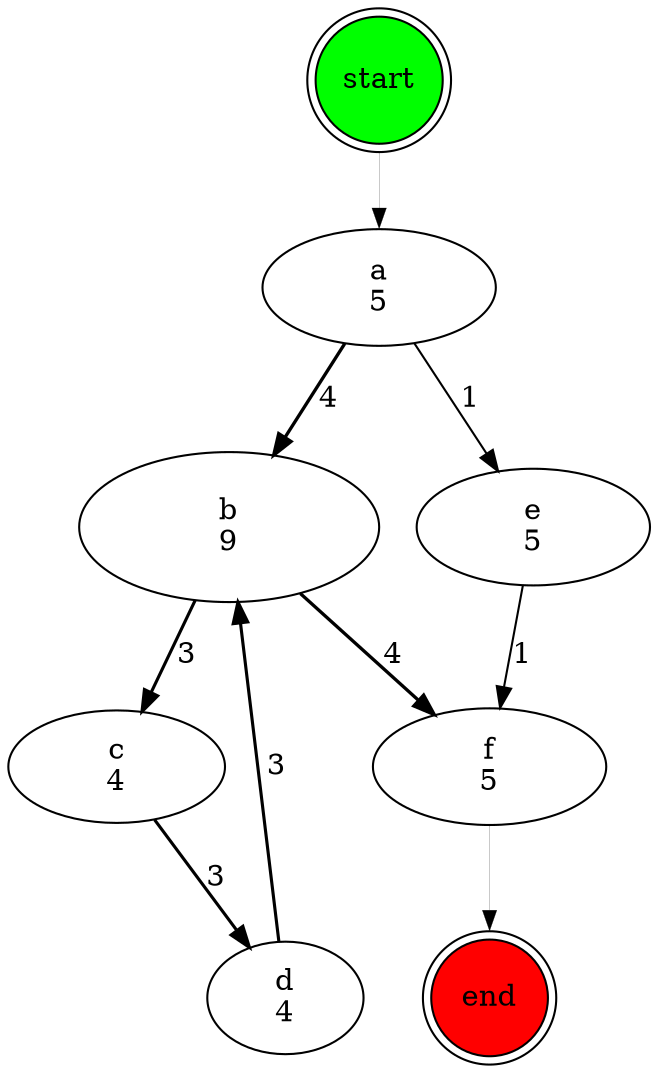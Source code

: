 digraph {
	graph [bb="0,0,309,491.39"];
	node [label="\N"];
	a	[height=0.77778,
		label="a
5",
		pos="180,365.1",
		width=1.5556];
	b	[height=1,
		label="b
9",
		pos="107,250.1",
		width=2];
	a -> b	[label=4,
		lp="154.5,311.6",
		penwidth=1.6,
		pos="e,128.66,284.62 163.25,338.17 154.91,325.25 144.59,309.28 135.08,294.56"];
	e	[height=0.77778,
		label="e
5",
		pos="253,250.1",
		width=1.5556];
	a -> e	[label=1,
		lp="221.5,311.6",
		penwidth=1.0,
		pos="e,236.33,276.9 196.75,338.17 206.76,322.67 219.62,302.77 230.51,285.91"];
	f	[height=0.77778,
		label="f
5",
		pos="230,135.1",
		width=1.5556];
	b -> f	[label=4,
		lp="183.5,188.6",
		penwidth=1.6,
		pos="e,203.98,160 140.94,217.92 157.89,202.34 178.37,183.53 195.41,167.87"];
	c	[height=0.74639,
		label="c
4",
		pos="52,135.1",
		width=1.4444];
	b -> c	[label=3,
		lp="85.5,188.6",
		penwidth=1.5,
		pos="e,64.227,161.22 90.349,214.89 83.713,201.25 76.073,185.55 69.367,171.78"];
	e -> f	[label=1,
		lp="245.5,188.6",
		penwidth=1.0,
		pos="e,235.52,163.2 247.43,221.74 244.49,207.31 240.84,189.38 237.65,173.66"];
	end	[fillcolor=red,
		height=0.77911,
		pos="230,28.048",
		shape=doublecircle,
		style=filled,
		width=0.77911];
	f -> end	[penwidth=0.1,
		pos="e,230,56.602 230,106.77 230,94.465 230,79.743 230,66.437"];
	d	[height=0.74639,
		label="d
4",
		pos="130,28.048",
		width=1.04];
	c -> d	[label=3,
		lp="99.5,81.596",
		penwidth=1.5,
		pos="e,112.01,53.28 70.091,109.73 80.428,95.81 93.547,78.142 104.87,62.89"];
	d -> b	[label=3,
		lp="125.5,135.1",
		penwidth=1.5,
		pos="e,110.7,213.74 127.29,55.013 123.51,91.106 116.62,157.05 111.93,201.96"];
	start	[fillcolor=green,
		height=0.85132,
		pos="180,460.74",
		shape=doublecircle,
		style=filled,
		width=0.85132];
	start -> a	[penwidth=0.1,
		pos="e,180,393.33 180,429.6 180,421.22 180,412.02 180,403.29"];
}

